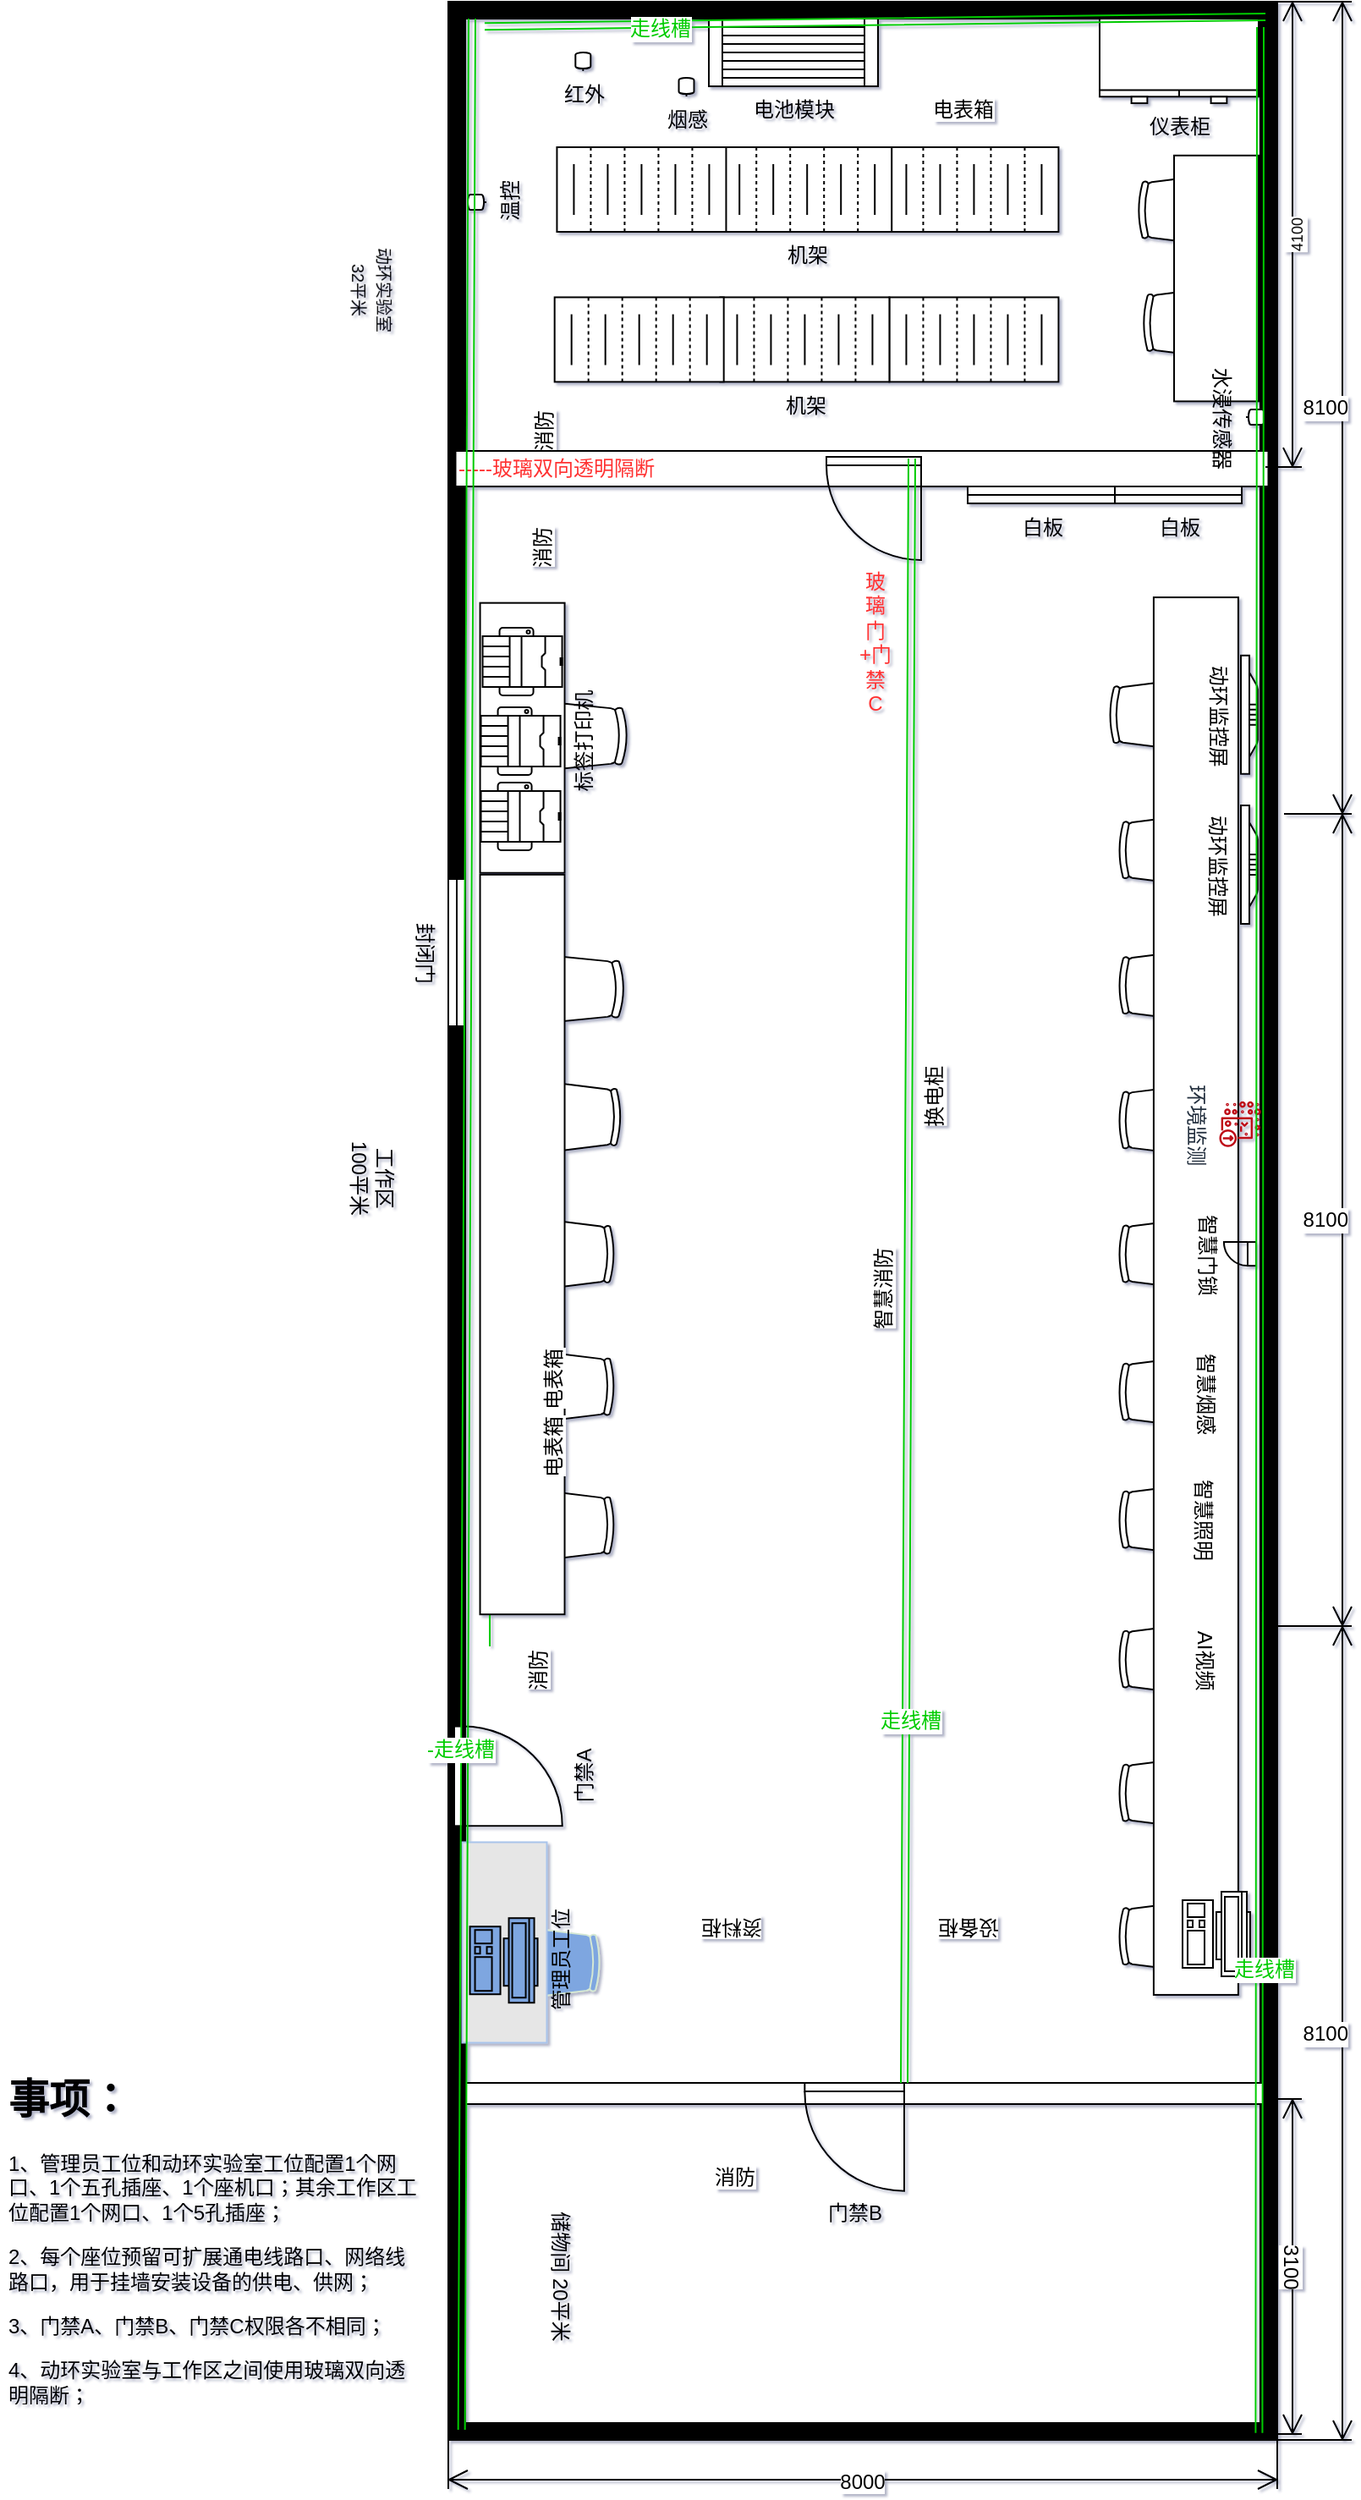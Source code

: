 <mxfile version="12.7.1" type="github">
  <diagram name="实验室配置规划 - 2" id="hIaG1d23uMoZKyvzl2Gw">
    <mxGraphModel dx="1662" dy="804" grid="1" gridSize="10" guides="1" tooltips="1" connect="1" arrows="1" fold="1" page="1" pageScale="1" pageWidth="827" pageHeight="1169" math="0" shadow="1">
      <root>
        <mxCell id="QP8rZjMDF7SxziBEXOg2-0" />
        <mxCell id="QP8rZjMDF7SxziBEXOg2-1" parent="QP8rZjMDF7SxziBEXOg2-0" />
        <mxCell id="9YrOTjthCxl5oQ5vqpAE-4" value="" style="verticalLabelPosition=bottom;html=1;verticalAlign=top;align=center;shape=mxgraph.floorplan.office_chair;shadow=0;rotation=90;" parent="QP8rZjMDF7SxziBEXOg2-1" vertex="1">
          <mxGeometry x="335.66" y="447.5" width="40" height="53" as="geometry" />
        </mxCell>
        <mxCell id="QP8rZjMDF7SxziBEXOg2-11" value="" style="verticalLabelPosition=bottom;html=1;verticalAlign=top;align=center;shape=mxgraph.floorplan.office_chair;shadow=0;rotation=-90;" parent="QP8rZjMDF7SxziBEXOg2-1" vertex="1">
          <mxGeometry x="668" y="440" width="40" height="42.78" as="geometry" />
        </mxCell>
        <mxCell id="QP8rZjMDF7SxziBEXOg2-16" value="" style="verticalLabelPosition=bottom;html=1;verticalAlign=top;align=center;shape=mxgraph.floorplan.office_chair;shadow=0;rotation=-90;" parent="QP8rZjMDF7SxziBEXOg2-1" vertex="1">
          <mxGeometry x="673.5" y="520" width="40" height="42.78" as="geometry" />
        </mxCell>
        <mxCell id="QP8rZjMDF7SxziBEXOg2-2" value="" style="verticalLabelPosition=bottom;html=1;verticalAlign=top;align=center;shape=mxgraph.floorplan.office_chair;shadow=0;rotation=-90;" parent="QP8rZjMDF7SxziBEXOg2-1" vertex="1">
          <mxGeometry x="673.5" y="600" width="40" height="42.78" as="geometry" />
        </mxCell>
        <mxCell id="QP8rZjMDF7SxziBEXOg2-3" value="" style="verticalLabelPosition=bottom;html=1;verticalAlign=top;align=center;shape=mxgraph.floorplan.office_chair;shadow=0;rotation=-90;" parent="QP8rZjMDF7SxziBEXOg2-1" vertex="1">
          <mxGeometry x="673.5" y="679.61" width="40" height="42.78" as="geometry" />
        </mxCell>
        <mxCell id="QP8rZjMDF7SxziBEXOg2-4" value="" style="verticalLabelPosition=bottom;html=1;verticalAlign=top;align=center;shape=mxgraph.floorplan.office_chair;shadow=0;rotation=-90;" parent="QP8rZjMDF7SxziBEXOg2-1" vertex="1">
          <mxGeometry x="673.5" y="758.66" width="40" height="42.78" as="geometry" />
        </mxCell>
        <mxCell id="QP8rZjMDF7SxziBEXOg2-5" value="" style="verticalLabelPosition=bottom;html=1;verticalAlign=top;align=center;shape=mxgraph.floorplan.office_chair;shadow=0;rotation=-90;" parent="QP8rZjMDF7SxziBEXOg2-1" vertex="1">
          <mxGeometry x="673.5" y="840.22" width="40" height="42.78" as="geometry" />
        </mxCell>
        <mxCell id="QP8rZjMDF7SxziBEXOg2-6" value="" style="verticalLabelPosition=bottom;html=1;verticalAlign=top;align=center;shape=mxgraph.floorplan.office_chair;shadow=0;rotation=-90;" parent="QP8rZjMDF7SxziBEXOg2-1" vertex="1">
          <mxGeometry x="673.5" y="915.72" width="40" height="42.78" as="geometry" />
        </mxCell>
        <mxCell id="QP8rZjMDF7SxziBEXOg2-7" value="" style="verticalLabelPosition=bottom;html=1;verticalAlign=top;align=center;shape=mxgraph.floorplan.office_chair;shadow=0;rotation=-90;" parent="QP8rZjMDF7SxziBEXOg2-1" vertex="1">
          <mxGeometry x="673.5" y="998.22" width="40" height="42.78" as="geometry" />
        </mxCell>
        <mxCell id="QP8rZjMDF7SxziBEXOg2-8" value="" style="verticalLabelPosition=bottom;html=1;verticalAlign=top;align=center;shape=mxgraph.floorplan.office_chair;shadow=0;rotation=-90;" parent="QP8rZjMDF7SxziBEXOg2-1" vertex="1">
          <mxGeometry x="673.5" y="1077.22" width="40" height="42.78" as="geometry" />
        </mxCell>
        <mxCell id="QP8rZjMDF7SxziBEXOg2-9" value="" style="verticalLabelPosition=bottom;html=1;verticalAlign=top;align=center;shape=mxgraph.floorplan.office_chair;shadow=0;rotation=-90;" parent="QP8rZjMDF7SxziBEXOg2-1" vertex="1">
          <mxGeometry x="673.5" y="1162" width="40" height="42.78" as="geometry" />
        </mxCell>
        <mxCell id="QP8rZjMDF7SxziBEXOg2-10" value="" style="shape=rect;shadow=0;rotation=-90;" parent="QP8rZjMDF7SxziBEXOg2-1" vertex="1">
          <mxGeometry x="305" y="780" width="825.92" height="50" as="geometry" />
        </mxCell>
        <mxCell id="QP8rZjMDF7SxziBEXOg2-12" value="" style="verticalLabelPosition=bottom;html=1;verticalAlign=top;align=center;shape=mxgraph.floorplan.office_chair;shadow=0;rotation=90;" parent="QP8rZjMDF7SxziBEXOg2-1" vertex="1">
          <mxGeometry x="336.75" y="677.66" width="40" height="43" as="geometry" />
        </mxCell>
        <mxCell id="QP8rZjMDF7SxziBEXOg2-13" value="" style="verticalLabelPosition=bottom;html=1;verticalAlign=top;align=center;shape=mxgraph.floorplan.office_chair;shadow=0;rotation=90;" parent="QP8rZjMDF7SxziBEXOg2-1" vertex="1">
          <mxGeometry x="333.78" y="597" width="40" height="53" as="geometry" />
        </mxCell>
        <mxCell id="QP8rZjMDF7SxziBEXOg2-14" value="" style="verticalLabelPosition=bottom;html=1;verticalAlign=top;align=center;shape=mxgraph.floorplan.office_chair;shadow=0;rotation=90;" parent="QP8rZjMDF7SxziBEXOg2-1" vertex="1">
          <mxGeometry x="332.84" y="837" width="40" height="43" as="geometry" />
        </mxCell>
        <mxCell id="QP8rZjMDF7SxziBEXOg2-15" value="" style="verticalLabelPosition=bottom;html=1;verticalAlign=top;align=center;shape=mxgraph.floorplan.office_chair;shadow=0;rotation=90;" parent="QP8rZjMDF7SxziBEXOg2-1" vertex="1">
          <mxGeometry x="332.84" y="758.66" width="40" height="43" as="geometry" />
        </mxCell>
        <mxCell id="QP8rZjMDF7SxziBEXOg2-17" value="" style="verticalLabelPosition=bottom;html=1;verticalAlign=top;align=center;shape=mxgraph.floorplan.wallCorner;fillColor=#000000;" parent="QP8rZjMDF7SxziBEXOg2-1" vertex="1">
          <mxGeometry x="276" y="40" width="490" height="450" as="geometry" />
        </mxCell>
        <mxCell id="QP8rZjMDF7SxziBEXOg2-18" value="" style="verticalLabelPosition=bottom;html=1;verticalAlign=top;align=center;shape=mxgraph.floorplan.wall;fillColor=#000000;direction=south;" parent="QP8rZjMDF7SxziBEXOg2-1" vertex="1">
          <mxGeometry x="276" y="452" width="10" height="438" as="geometry" />
        </mxCell>
        <mxCell id="QP8rZjMDF7SxziBEXOg2-19" value="" style="verticalLabelPosition=bottom;html=1;verticalAlign=top;align=center;shape=mxgraph.floorplan.wallU;fillColor=#000000;rotation=-180;" parent="QP8rZjMDF7SxziBEXOg2-1" vertex="1">
          <mxGeometry x="276" y="883" width="490" height="598" as="geometry" />
        </mxCell>
        <mxCell id="QP8rZjMDF7SxziBEXOg2-20" value="" style="verticalLabelPosition=bottom;html=1;verticalAlign=top;align=center;shape=mxgraph.floorplan.wall;fillColor=#000000;direction=south;" parent="QP8rZjMDF7SxziBEXOg2-1" vertex="1">
          <mxGeometry x="756" y="50" width="10" height="991" as="geometry" />
        </mxCell>
        <mxCell id="QP8rZjMDF7SxziBEXOg2-21" value="&lt;font style=&quot;font-size: 12px&quot;&gt;8000&lt;/font&gt;" style="shape=dimension;whiteSpace=wrap;html=1;align=center;points=[];verticalAlign=bottom;spacingBottom=-5;labelBackgroundColor=#ffffff" parent="QP8rZjMDF7SxziBEXOg2-1" vertex="1">
          <mxGeometry x="276" y="1470" width="490" height="40" as="geometry" />
        </mxCell>
        <mxCell id="QP8rZjMDF7SxziBEXOg2-22" value="&lt;font style=&quot;font-size: 12px&quot;&gt;8100&lt;/font&gt;" style="shape=dimension;direction=north;whiteSpace=wrap;html=1;align=right;points=[];verticalAlign=middle;labelBackgroundColor=#ffffff" parent="QP8rZjMDF7SxziBEXOg2-1" vertex="1">
          <mxGeometry x="770" y="40" width="40" height="480" as="geometry" />
        </mxCell>
        <mxCell id="QP8rZjMDF7SxziBEXOg2-23" value="&lt;font style=&quot;font-size: 12px&quot;&gt;8100&lt;/font&gt;" style="shape=dimension;direction=north;whiteSpace=wrap;html=1;align=right;points=[];verticalAlign=middle;labelBackgroundColor=#ffffff" parent="QP8rZjMDF7SxziBEXOg2-1" vertex="1">
          <mxGeometry x="764" y="1000" width="46" height="481" as="geometry" />
        </mxCell>
        <mxCell id="QP8rZjMDF7SxziBEXOg2-24" value="&lt;font style=&quot;font-size: 12px&quot;&gt;8100&lt;/font&gt;" style="shape=dimension;direction=north;whiteSpace=wrap;html=1;align=right;points=[];verticalAlign=middle;labelBackgroundColor=#ffffff" parent="QP8rZjMDF7SxziBEXOg2-1" vertex="1">
          <mxGeometry x="770" y="520" width="40" height="480" as="geometry" />
        </mxCell>
        <object label="&lt;span style=&quot;white-space: normal&quot;&gt;&lt;font color=&quot;#ff3333&quot;&gt;-----玻璃双向透明隔断&lt;/font&gt;&lt;/span&gt;" id="QP8rZjMDF7SxziBEXOg2-25">
          <mxCell style="shape=rect;dashed=0;shadow=0;html=1;whiteSpace=wrap;rotation=0;align=left;" parent="QP8rZjMDF7SxziBEXOg2-1" vertex="1">
            <mxGeometry x="280.25" y="305.5" width="480.5" height="21" as="geometry" />
          </mxCell>
        </object>
        <mxCell id="QP8rZjMDF7SxziBEXOg2-26" value="&lt;font style=&quot;font-size: 10px&quot;&gt;动环实验室&lt;br&gt;32平米&lt;/font&gt;" style="text;html=1;align=center;verticalAlign=middle;resizable=0;points=[];autosize=1;rotation=90;" parent="QP8rZjMDF7SxziBEXOg2-1" vertex="1">
          <mxGeometry x="191.06" y="195" width="80" height="30" as="geometry" />
        </mxCell>
        <mxCell id="QP8rZjMDF7SxziBEXOg2-28" value="&lt;font style=&quot;font-size: 12px&quot;&gt;3100&lt;/font&gt;" style="shape=dimension;direction=west;whiteSpace=wrap;html=1;align=center;points=[];verticalAlign=top;spacingTop=-8;labelBackgroundColor=#ffffff;rotation=90;" parent="QP8rZjMDF7SxziBEXOg2-1" vertex="1">
          <mxGeometry x="666.5" y="1363.5" width="198" height="30" as="geometry" />
        </mxCell>
        <mxCell id="QP8rZjMDF7SxziBEXOg2-29" value="&lt;font style=&quot;font-size: 12px&quot;&gt;储物间 20平米&lt;/font&gt;" style="text;html=1;align=center;verticalAlign=middle;resizable=0;points=[];autosize=1;rotation=90;" parent="QP8rZjMDF7SxziBEXOg2-1" vertex="1">
          <mxGeometry x="297.5" y="1373.5" width="90" height="20" as="geometry" />
        </mxCell>
        <mxCell id="QP8rZjMDF7SxziBEXOg2-30" value="&lt;font style=&quot;font-size: 9px&quot;&gt;4100&lt;/font&gt;" style="shape=dimension;whiteSpace=wrap;html=1;align=center;points=[];verticalAlign=bottom;spacingBottom=-5;labelBackgroundColor=#ffffff;rotation=-90;" parent="QP8rZjMDF7SxziBEXOg2-1" vertex="1">
          <mxGeometry x="632.22" y="166.78" width="275.06" height="21.5" as="geometry" />
        </mxCell>
        <mxCell id="QP8rZjMDF7SxziBEXOg2-31" value="" style="shape=rect;dashed=0;shadow=0;html=1;whiteSpace=wrap;rotation=-180;" parent="QP8rZjMDF7SxziBEXOg2-1" vertex="1">
          <mxGeometry x="286" y="1270" width="472" height="12.5" as="geometry" />
        </mxCell>
        <mxCell id="QP8rZjMDF7SxziBEXOg2-32" value="&lt;span style=&quot;text-align: left ; white-space: normal&quot;&gt;&lt;font color=&quot;#ff3333&quot;&gt;玻璃门+门禁C&lt;/font&gt;&lt;/span&gt;" style="verticalLabelPosition=bottom;html=1;verticalAlign=top;align=center;shape=mxgraph.floorplan.doorRight;aspect=fixed;rotation=0;" parent="QP8rZjMDF7SxziBEXOg2-1" vertex="1">
          <mxGeometry x="499.5" y="309" width="56" height="59.5" as="geometry" />
        </mxCell>
        <mxCell id="QP8rZjMDF7SxziBEXOg2-33" value="&lt;font style=&quot;font-size: 12px&quot;&gt;工作区&lt;br&gt;100平米&lt;/font&gt;" style="text;html=1;align=center;verticalAlign=middle;resizable=0;points=[];autosize=1;rotation=90;" parent="QP8rZjMDF7SxziBEXOg2-1" vertex="1">
          <mxGeometry x="201.06" y="720" width="60" height="30" as="geometry" />
        </mxCell>
        <mxCell id="QP8rZjMDF7SxziBEXOg2-34" value="门禁A" style="verticalLabelPosition=bottom;html=1;verticalAlign=top;align=center;shape=mxgraph.floorplan.doorLeft;aspect=fixed;rotation=-90;" parent="QP8rZjMDF7SxziBEXOg2-1" vertex="1">
          <mxGeometry x="281.34" y="1057.44" width="58.88" height="62.56" as="geometry" />
        </mxCell>
        <mxCell id="QP8rZjMDF7SxziBEXOg2-35" value="" style="verticalLabelPosition=bottom;align=center;dashed=0;html=1;verticalAlign=top;shape=mxgraph.pid.filters.press_filter;" parent="QP8rZjMDF7SxziBEXOg2-1" vertex="1">
          <mxGeometry x="536.72" y="126" width="100" height="50" as="geometry" />
        </mxCell>
        <mxCell id="QP8rZjMDF7SxziBEXOg2-36" value="机架" style="verticalLabelPosition=bottom;align=center;dashed=0;html=1;verticalAlign=top;shape=mxgraph.pid.filters.press_filter;" parent="QP8rZjMDF7SxziBEXOg2-1" vertex="1">
          <mxGeometry x="438.1" y="126" width="100" height="50" as="geometry" />
        </mxCell>
        <mxCell id="QP8rZjMDF7SxziBEXOg2-37" value="" style="verticalLabelPosition=bottom;align=center;dashed=0;html=1;verticalAlign=top;shape=mxgraph.pid.filters.press_filter;" parent="QP8rZjMDF7SxziBEXOg2-1" vertex="1">
          <mxGeometry x="340.22" y="126" width="100" height="50" as="geometry" />
        </mxCell>
        <mxCell id="QP8rZjMDF7SxziBEXOg2-38" value="" style="verticalLabelPosition=bottom;align=center;dashed=0;html=1;verticalAlign=top;shape=mxgraph.pid.filters.press_filter;" parent="QP8rZjMDF7SxziBEXOg2-1" vertex="1">
          <mxGeometry x="536.72" y="214.7" width="100" height="50" as="geometry" />
        </mxCell>
        <mxCell id="QP8rZjMDF7SxziBEXOg2-39" value="机架" style="verticalLabelPosition=bottom;align=center;dashed=0;html=1;verticalAlign=top;shape=mxgraph.pid.filters.press_filter;" parent="QP8rZjMDF7SxziBEXOg2-1" vertex="1">
          <mxGeometry x="436.72" y="214.7" width="100" height="50" as="geometry" />
        </mxCell>
        <mxCell id="QP8rZjMDF7SxziBEXOg2-40" value="" style="verticalLabelPosition=bottom;align=center;dashed=0;html=1;verticalAlign=top;shape=mxgraph.pid.filters.press_filter;" parent="QP8rZjMDF7SxziBEXOg2-1" vertex="1">
          <mxGeometry x="338.84" y="214.7" width="100" height="50" as="geometry" />
        </mxCell>
        <mxCell id="QP8rZjMDF7SxziBEXOg2-41" value="" style="verticalLabelPosition=bottom;html=1;verticalAlign=top;align=center;shape=mxgraph.floorplan.office_chair;shadow=0;rotation=90;" parent="QP8rZjMDF7SxziBEXOg2-1" vertex="1">
          <mxGeometry x="332.84" y="919" width="40" height="43" as="geometry" />
        </mxCell>
        <mxCell id="QP8rZjMDF7SxziBEXOg2-42" value="" style="shape=rect;shadow=0;rotation=90;" parent="QP8rZjMDF7SxziBEXOg2-1" vertex="1">
          <mxGeometry x="240.01" y="450.1" width="159.55" height="50" as="geometry" />
        </mxCell>
        <mxCell id="QP8rZjMDF7SxziBEXOg2-43" value="" style="verticalLabelPosition=bottom;html=1;verticalAlign=top;align=center;shape=mxgraph.floorplan.workstation;shadow=0;flipV=1;rotation=-90;" parent="QP8rZjMDF7SxziBEXOg2-1" vertex="1">
          <mxGeometry x="705.01" y="1162" width="50" height="40" as="geometry" />
        </mxCell>
        <mxCell id="QP8rZjMDF7SxziBEXOg2-44" value="仪表柜" style="verticalLabelPosition=bottom;html=1;verticalAlign=top;align=center;shape=mxgraph.floorplan.dresser;rotation=0;" parent="QP8rZjMDF7SxziBEXOg2-1" vertex="1">
          <mxGeometry x="661" y="50" width="94" height="50" as="geometry" />
        </mxCell>
        <mxCell id="QP8rZjMDF7SxziBEXOg2-45" value="动环监控屏" style="verticalLabelPosition=bottom;html=1;verticalAlign=top;align=center;shape=mxgraph.floorplan.flat_tv;rotation=90;" parent="QP8rZjMDF7SxziBEXOg2-1" vertex="1">
          <mxGeometry x="714.5" y="545" width="70" height="10" as="geometry" />
        </mxCell>
        <mxCell id="QP8rZjMDF7SxziBEXOg2-47" value="白板" style="verticalLabelPosition=bottom;html=1;verticalAlign=top;align=center;shape=mxgraph.floorplan.window;" parent="QP8rZjMDF7SxziBEXOg2-1" vertex="1">
          <mxGeometry x="670" y="326.5" width="75" height="10" as="geometry" />
        </mxCell>
        <mxCell id="QP8rZjMDF7SxziBEXOg2-48" value="白板" style="verticalLabelPosition=bottom;html=1;verticalAlign=top;align=center;shape=mxgraph.floorplan.window;" parent="QP8rZjMDF7SxziBEXOg2-1" vertex="1">
          <mxGeometry x="583" y="326.5" width="87" height="10" as="geometry" />
        </mxCell>
        <mxCell id="QP8rZjMDF7SxziBEXOg2-50" value="电池模块" style="shape=mxgraph.pid.heat_exchangers.fixed_straight_tubes_heat_exchanger;html=1;pointerEvents=1;align=center;verticalLabelPosition=bottom;verticalAlign=top;dashed=0;" parent="QP8rZjMDF7SxziBEXOg2-1" vertex="1">
          <mxGeometry x="430" y="50" width="100" height="40" as="geometry" />
        </mxCell>
        <mxCell id="QP8rZjMDF7SxziBEXOg2-51" value="" style="shape=image;html=1;verticalAlign=top;verticalLabelPosition=bottom;labelBackgroundColor=#ffffff;imageAspect=0;aspect=fixed;image=https://cdn0.iconfinder.com/data/icons/30-hardware-line-icons/64/Web-cam-128.png" parent="QP8rZjMDF7SxziBEXOg2-1" vertex="1">
          <mxGeometry x="736" y="50" width="20" height="20" as="geometry" />
        </mxCell>
        <mxCell id="QP8rZjMDF7SxziBEXOg2-52" value="" style="shape=image;html=1;verticalAlign=top;verticalLabelPosition=bottom;labelBackgroundColor=#ffffff;imageAspect=0;aspect=fixed;image=https://cdn0.iconfinder.com/data/icons/30-hardware-line-icons/64/Web-cam-128.png" parent="QP8rZjMDF7SxziBEXOg2-1" vertex="1">
          <mxGeometry x="286" y="321.5" width="20" height="20" as="geometry" />
        </mxCell>
        <mxCell id="QP8rZjMDF7SxziBEXOg2-53" value="" style="shape=image;html=1;verticalAlign=top;verticalLabelPosition=bottom;labelBackgroundColor=#ffffff;imageAspect=0;aspect=fixed;image=https://cdn0.iconfinder.com/data/icons/30-hardware-line-icons/64/Web-cam-128.png" parent="QP8rZjMDF7SxziBEXOg2-1" vertex="1">
          <mxGeometry x="738.5" y="1450" width="20" height="20" as="geometry" />
        </mxCell>
        <mxCell id="QP8rZjMDF7SxziBEXOg2-54" value="" style="shape=image;html=1;verticalAlign=top;verticalLabelPosition=bottom;labelBackgroundColor=#ffffff;imageAspect=0;aspect=fixed;image=https://cdn0.iconfinder.com/data/icons/30-hardware-line-icons/64/Web-cam-128.png" parent="QP8rZjMDF7SxziBEXOg2-1" vertex="1">
          <mxGeometry x="283" y="1451" width="20" height="20" as="geometry" />
        </mxCell>
        <mxCell id="QP8rZjMDF7SxziBEXOg2-55" value="" style="shape=image;html=1;verticalAlign=top;verticalLabelPosition=bottom;labelBackgroundColor=#ffffff;imageAspect=0;aspect=fixed;image=https://cdn0.iconfinder.com/data/icons/30-hardware-line-icons/64/Web-cam-128.png;direction=south;" parent="QP8rZjMDF7SxziBEXOg2-1" vertex="1">
          <mxGeometry x="283" y="1250" width="20" height="20" as="geometry" />
        </mxCell>
        <mxCell id="QP8rZjMDF7SxziBEXOg2-56" value="" style="shape=image;html=1;verticalAlign=top;verticalLabelPosition=bottom;labelBackgroundColor=#ffffff;imageAspect=0;aspect=fixed;image=https://cdn0.iconfinder.com/data/icons/30-hardware-line-icons/64/Web-cam-128.png" parent="QP8rZjMDF7SxziBEXOg2-1" vertex="1">
          <mxGeometry x="285" y="50" width="20" height="20" as="geometry" />
        </mxCell>
        <mxCell id="QP8rZjMDF7SxziBEXOg2-57" value="" style="shape=image;html=1;verticalAlign=top;verticalLabelPosition=bottom;labelBackgroundColor=#ffffff;imageAspect=0;aspect=fixed;image=https://cdn0.iconfinder.com/data/icons/30-hardware-line-icons/64/Web-cam-128.png" parent="QP8rZjMDF7SxziBEXOg2-1" vertex="1">
          <mxGeometry x="405.5" y="184.56" width="20" height="20" as="geometry" />
        </mxCell>
        <mxCell id="QP8rZjMDF7SxziBEXOg2-58" value="电表箱" style="shape=image;html=1;verticalAlign=top;verticalLabelPosition=bottom;labelBackgroundColor=#ffffff;imageAspect=0;aspect=fixed;image=https://cdn0.iconfinder.com/data/icons/30-hardware-line-icons/64/Cabinet-128.png" parent="QP8rZjMDF7SxziBEXOg2-1" vertex="1">
          <mxGeometry x="560" y="50" width="40" height="40" as="geometry" />
        </mxCell>
        <mxCell id="QP8rZjMDF7SxziBEXOg2-60" value="" style="shape=image;html=1;verticalAlign=top;verticalLabelPosition=bottom;labelBackgroundColor=#ffffff;imageAspect=0;aspect=fixed;image=https://cdn4.iconfinder.com/data/icons/office-time/512/4-128.png;rotation=-90;" parent="QP8rZjMDF7SxziBEXOg2-1" vertex="1">
          <mxGeometry x="488" y="616.66" width="62" height="62" as="geometry" />
        </mxCell>
        <mxCell id="QP8rZjMDF7SxziBEXOg2-61" value="温控" style="verticalLabelPosition=bottom;align=center;dashed=0;html=1;verticalAlign=top;shape=mxgraph.pid.piping.pulsation_dampener;rotation=-90;" parent="QP8rZjMDF7SxziBEXOg2-1" vertex="1">
          <mxGeometry x="288.5" y="153" width="9" height="11" as="geometry" />
        </mxCell>
        <mxCell id="QP8rZjMDF7SxziBEXOg2-62" value="红外" style="verticalLabelPosition=bottom;align=center;dashed=0;html=1;verticalAlign=top;shape=mxgraph.pid.piping.pulsation_dampener;rotation=0;" parent="QP8rZjMDF7SxziBEXOg2-1" vertex="1">
          <mxGeometry x="351.16" y="70" width="9" height="11" as="geometry" />
        </mxCell>
        <mxCell id="QP8rZjMDF7SxziBEXOg2-63" value="烟感" style="verticalLabelPosition=bottom;align=center;dashed=0;html=1;verticalAlign=top;shape=mxgraph.pid.piping.pulsation_dampener;rotation=0;" parent="QP8rZjMDF7SxziBEXOg2-1" vertex="1">
          <mxGeometry x="412.26" y="85" width="9" height="11" as="geometry" />
        </mxCell>
        <mxCell id="QP8rZjMDF7SxziBEXOg2-64" value="换电柜" style="shape=image;html=1;verticalAlign=top;verticalLabelPosition=bottom;labelBackgroundColor=#ffffff;imageAspect=0;aspect=fixed;image=https://cdn4.iconfinder.com/data/icons/office-time/512/4-128.png;rotation=-90;" parent="QP8rZjMDF7SxziBEXOg2-1" vertex="1">
          <mxGeometry x="488" y="656.32" width="62" height="62" as="geometry" />
        </mxCell>
        <mxCell id="QP8rZjMDF7SxziBEXOg2-65" value="" style="shape=image;html=1;verticalAlign=top;verticalLabelPosition=bottom;labelBackgroundColor=#ffffff;imageAspect=0;aspect=fixed;image=https://cdn4.iconfinder.com/data/icons/office-time/512/4-128.png;rotation=-90;" parent="QP8rZjMDF7SxziBEXOg2-1" vertex="1">
          <mxGeometry x="488" y="696.66" width="62" height="62" as="geometry" />
        </mxCell>
        <mxCell id="QP8rZjMDF7SxziBEXOg2-66" value="" style="shape=image;html=1;verticalAlign=top;verticalLabelPosition=bottom;labelBackgroundColor=#ffffff;imageAspect=0;aspect=fixed;image=https://cdn0.iconfinder.com/data/icons/30-hardware-line-icons/64/Web-cam-128.png" parent="QP8rZjMDF7SxziBEXOg2-1" vertex="1">
          <mxGeometry x="735" y="1250" width="20" height="20" as="geometry" />
        </mxCell>
        <mxCell id="QP8rZjMDF7SxziBEXOg2-67" value="标签打印机" style="verticalLabelPosition=bottom;html=1;verticalAlign=top;align=center;shape=mxgraph.floorplan.printer;rotation=-90;" parent="QP8rZjMDF7SxziBEXOg2-1" vertex="1">
          <mxGeometry x="298.78" y="453.5" width="40" height="47" as="geometry" />
        </mxCell>
        <mxCell id="QP8rZjMDF7SxziBEXOg2-68" value="" style="verticalLabelPosition=bottom;html=1;verticalAlign=top;align=center;shape=mxgraph.floorplan.printer;rotation=-90;" parent="QP8rZjMDF7SxziBEXOg2-1" vertex="1">
          <mxGeometry x="299.78" y="406.5" width="40" height="47" as="geometry" />
        </mxCell>
        <mxCell id="QP8rZjMDF7SxziBEXOg2-69" value="" style="verticalLabelPosition=bottom;html=1;verticalAlign=top;align=center;shape=mxgraph.floorplan.printer;rotation=-90;" parent="QP8rZjMDF7SxziBEXOg2-1" vertex="1">
          <mxGeometry x="298.78" y="498" width="40" height="47" as="geometry" />
        </mxCell>
        <mxCell id="QP8rZjMDF7SxziBEXOg2-72" value="设备柜" style="shape=image;html=1;verticalAlign=top;verticalLabelPosition=bottom;labelBackgroundColor=#ffffff;imageAspect=0;aspect=fixed;image=https://cdn3.iconfinder.com/data/icons/lined-office-1/64/Artboard_11-128.png;rotation=-180;" parent="QP8rZjMDF7SxziBEXOg2-1" vertex="1">
          <mxGeometry x="545.5" y="1192" width="78" height="78" as="geometry" />
        </mxCell>
        <mxCell id="QP8rZjMDF7SxziBEXOg2-73" value="资料柜" style="shape=image;html=1;verticalAlign=top;verticalLabelPosition=bottom;labelBackgroundColor=#ffffff;imageAspect=0;aspect=fixed;image=https://cdn3.iconfinder.com/data/icons/lined-office-1/64/Artboard_11-128.png;rotation=-180;" parent="QP8rZjMDF7SxziBEXOg2-1" vertex="1">
          <mxGeometry x="405.5" y="1192" width="78" height="78" as="geometry" />
        </mxCell>
        <mxCell id="QP8rZjMDF7SxziBEXOg2-74" value="智慧照明" style="shape=image;html=1;verticalAlign=top;verticalLabelPosition=bottom;labelBackgroundColor=#ffffff;imageAspect=0;aspect=fixed;image=https://cdn3.iconfinder.com/data/icons/android-ui-5/10/16-128.png;rotation=90;" parent="QP8rZjMDF7SxziBEXOg2-1" vertex="1">
          <mxGeometry x="736.05" y="919.61" width="35" height="35" as="geometry" />
        </mxCell>
        <mxCell id="QP8rZjMDF7SxziBEXOg2-75" value="智慧消防" style="shape=image;html=1;verticalAlign=top;verticalLabelPosition=bottom;labelBackgroundColor=#ffffff;imageAspect=0;aspect=fixed;image=https://cdn2.iconfinder.com/data/icons/font-awesome/1792/fire-extinguisher-128.png;rotation=-90;fillColor=#CC0000;strokeColor=#CC0000;shadow=0;" parent="QP8rZjMDF7SxziBEXOg2-1" vertex="1">
          <mxGeometry x="492.26" y="787.5" width="27.53" height="27.53" as="geometry" />
        </mxCell>
        <mxCell id="QP8rZjMDF7SxziBEXOg2-76" value="消防" style="shape=image;html=1;verticalAlign=top;verticalLabelPosition=bottom;labelBackgroundColor=#ffffff;imageAspect=0;aspect=fixed;image=https://cdn2.iconfinder.com/data/icons/font-awesome/1792/fire-extinguisher-128.png;rotation=-90;" parent="QP8rZjMDF7SxziBEXOg2-1" vertex="1">
          <mxGeometry x="288.5" y="349" width="29" height="29" as="geometry" />
        </mxCell>
        <mxCell id="QP8rZjMDF7SxziBEXOg2-77" value="智慧烟感" style="shape=image;html=1;verticalAlign=top;verticalLabelPosition=bottom;labelBackgroundColor=#ffffff;imageAspect=0;aspect=fixed;image=https://cdn4.iconfinder.com/data/icons/winter-1-2/512/Winter-36-128.png;rotation=90;" parent="QP8rZjMDF7SxziBEXOg2-1" vertex="1">
          <mxGeometry x="737.53" y="848" width="28" height="28" as="geometry" />
        </mxCell>
        <mxCell id="QP8rZjMDF7SxziBEXOg2-78" value="环境监测" style="outlineConnect=0;fontColor=#232F3E;gradientColor=none;fillColor=#BE0917;strokeColor=none;dashed=0;verticalLabelPosition=bottom;verticalAlign=top;align=center;html=1;fontSize=12;fontStyle=0;aspect=fixed;pointerEvents=1;shape=mxgraph.aws4.development_environment;rotation=90;" parent="QP8rZjMDF7SxziBEXOg2-1" vertex="1">
          <mxGeometry x="730.52" y="691.07" width="27.01" height="24.59" as="geometry" />
        </mxCell>
        <mxCell id="QP8rZjMDF7SxziBEXOg2-79" value="智慧门锁" style="verticalLabelPosition=bottom;html=1;verticalAlign=top;align=center;shape=mxgraph.floorplan.doorLeft;aspect=fixed;rotation=90;" parent="QP8rZjMDF7SxziBEXOg2-1" vertex="1">
          <mxGeometry x="739.04" y="772.6" width="14.02" height="14.9" as="geometry" />
        </mxCell>
        <mxCell id="QP8rZjMDF7SxziBEXOg2-80" value="" style="verticalLabelPosition=bottom;html=1;verticalAlign=top;align=center;shape=mxgraph.floorplan.office_chair;shadow=0;rotation=-90;" parent="QP8rZjMDF7SxziBEXOg2-1" vertex="1">
          <mxGeometry x="685.03" y="141.56" width="40" height="43" as="geometry" />
        </mxCell>
        <mxCell id="QP8rZjMDF7SxziBEXOg2-81" value="" style="verticalLabelPosition=bottom;html=1;verticalAlign=top;align=center;shape=mxgraph.floorplan.office_chair;shadow=0;rotation=-90;" parent="QP8rZjMDF7SxziBEXOg2-1" vertex="1">
          <mxGeometry x="688" y="208.2" width="40" height="43" as="geometry" />
        </mxCell>
        <mxCell id="QP8rZjMDF7SxziBEXOg2-82" value="" style="shape=rect;shadow=0;rotation=-90;" parent="QP8rZjMDF7SxziBEXOg2-1" vertex="1">
          <mxGeometry x="657.36" y="178.55" width="145.31" height="50" as="geometry" />
        </mxCell>
        <mxCell id="QP8rZjMDF7SxziBEXOg2-83" value="&lt;blockquote style=&quot;margin: 0 0 0 40px ; border: none ; padding: 0px&quot;&gt;&lt;br&gt;&lt;/blockquote&gt;" style="verticalLabelPosition=bottom;html=1;verticalAlign=top;align=center;shape=mxgraph.floorplan.office_chair;shadow=0;rotation=90;strokeColor=#D5E8D4;fillColor=#7EA6E0;" parent="QP8rZjMDF7SxziBEXOg2-1" vertex="1">
          <mxGeometry x="324.5" y="1177.61" width="40" height="42.78" as="geometry" />
        </mxCell>
        <mxCell id="QP8rZjMDF7SxziBEXOg2-84" value="" style="shape=rect;shadow=0;rotation=90;strokeColor=#A9C4EB;fillColor=#E6E6E6;" parent="QP8rZjMDF7SxziBEXOg2-1" vertex="1">
          <mxGeometry x="250" y="1162" width="118.5" height="50" as="geometry" />
        </mxCell>
        <mxCell id="QP8rZjMDF7SxziBEXOg2-85" value="管理员工位" style="verticalLabelPosition=bottom;html=1;verticalAlign=top;align=center;shape=mxgraph.floorplan.workstation;shadow=0;flipV=1;rotation=-90;fillColor=#7EA6E0;" parent="QP8rZjMDF7SxziBEXOg2-1" vertex="1">
          <mxGeometry x="283.78" y="1177.61" width="50" height="40" as="geometry" />
        </mxCell>
        <mxCell id="QP8rZjMDF7SxziBEXOg2-86" value="AI视频" style="shape=image;html=1;verticalAlign=top;verticalLabelPosition=bottom;labelBackgroundColor=#ffffff;imageAspect=0;aspect=fixed;image=https://cdn0.iconfinder.com/data/icons/30-hardware-line-icons/64/Web-cam-128.png;rotation=90;direction=south;" parent="QP8rZjMDF7SxziBEXOg2-1" vertex="1">
          <mxGeometry x="737.53" y="1009.61" width="20" height="20" as="geometry" />
        </mxCell>
        <mxCell id="QP8rZjMDF7SxziBEXOg2-87" value="门禁B" style="verticalLabelPosition=bottom;html=1;verticalAlign=top;align=center;shape=mxgraph.floorplan.doorRight;aspect=fixed;rotation=0;" parent="QP8rZjMDF7SxziBEXOg2-1" vertex="1">
          <mxGeometry x="486.67" y="1270" width="58.83" height="62.5" as="geometry" />
        </mxCell>
        <mxCell id="Wc7Hmv9MGM2-WGiG5JiD-24" value="" style="edgeStyle=orthogonalEdgeStyle;rounded=0;orthogonalLoop=1;jettySize=auto;html=1;strokeColor=#00CC00;fillColor=#00CC00;" edge="1" parent="QP8rZjMDF7SxziBEXOg2-1" source="QP8rZjMDF7SxziBEXOg2-88">
          <mxGeometry relative="1" as="geometry">
            <mxPoint x="299.5" y="962" as="targetPoint" />
          </mxGeometry>
        </mxCell>
        <mxCell id="QP8rZjMDF7SxziBEXOg2-88" value="消防" style="shape=image;html=1;verticalAlign=top;verticalLabelPosition=bottom;labelBackgroundColor=#ffffff;imageAspect=0;aspect=fixed;image=https://cdn2.iconfinder.com/data/icons/font-awesome/1792/fire-extinguisher-128.png;rotation=-90;" parent="QP8rZjMDF7SxziBEXOg2-1" vertex="1">
          <mxGeometry x="286" y="1012" width="29" height="29" as="geometry" />
        </mxCell>
        <mxCell id="QP8rZjMDF7SxziBEXOg2-89" value="消防" style="shape=image;html=1;verticalAlign=top;verticalLabelPosition=bottom;labelBackgroundColor=#ffffff;imageAspect=0;aspect=fixed;image=https://cdn2.iconfinder.com/data/icons/font-awesome/1792/fire-extinguisher-128.png;rotation=-90;" parent="QP8rZjMDF7SxziBEXOg2-1" vertex="1">
          <mxGeometry x="289.5" y="280" width="29" height="29" as="geometry" />
        </mxCell>
        <mxCell id="QP8rZjMDF7SxziBEXOg2-90" value="消防" style="shape=image;html=1;verticalAlign=top;verticalLabelPosition=bottom;labelBackgroundColor=#ffffff;imageAspect=0;aspect=fixed;image=https://cdn2.iconfinder.com/data/icons/font-awesome/1792/fire-extinguisher-128.png;rotation=0;" parent="QP8rZjMDF7SxziBEXOg2-1" vertex="1">
          <mxGeometry x="430" y="1282.5" width="29" height="29" as="geometry" />
        </mxCell>
        <mxCell id="QP8rZjMDF7SxziBEXOg2-91" value="" style="shape=image;html=1;verticalAlign=top;verticalLabelPosition=bottom;labelBackgroundColor=#ffffff;imageAspect=0;aspect=fixed;image=https://cdn0.iconfinder.com/data/icons/30-hardware-line-icons/64/Web-cam-128.png;rotation=90;" parent="QP8rZjMDF7SxziBEXOg2-1" vertex="1">
          <mxGeometry x="739.04" y="1029.61" width="20" height="20" as="geometry" />
        </mxCell>
        <mxCell id="QP8rZjMDF7SxziBEXOg2-92" value="" style="shape=image;html=1;verticalAlign=top;verticalLabelPosition=bottom;labelBackgroundColor=#ffffff;imageAspect=0;aspect=fixed;image=https://cdn0.iconfinder.com/data/icons/30-hardware-line-icons/64/Web-cam-128.png;rotation=90;" parent="QP8rZjMDF7SxziBEXOg2-1" vertex="1">
          <mxGeometry x="736.05" y="989.61" width="20" height="20" as="geometry" />
        </mxCell>
        <mxCell id="9YrOTjthCxl5oQ5vqpAE-0" value="" style="shape=link;html=1;exitX=1;exitY=0;exitDx=0;exitDy=0;fillColor=#00CC00;strokeColor=#00CC00;" parent="QP8rZjMDF7SxziBEXOg2-1" source="QP8rZjMDF7SxziBEXOg2-72" edge="1">
          <mxGeometry width="50" height="50" relative="1" as="geometry">
            <mxPoint x="545.5" y="949" as="sourcePoint" />
            <mxPoint x="550" y="310" as="targetPoint" />
          </mxGeometry>
        </mxCell>
        <mxCell id="9YrOTjthCxl5oQ5vqpAE-1" value="&lt;font color=&quot;#00cc00&quot;&gt;走线槽&lt;/font&gt;" style="text;html=1;align=center;verticalAlign=middle;resizable=0;points=[];labelBackgroundColor=#ffffff;" parent="9YrOTjthCxl5oQ5vqpAE-0" vertex="1" connectable="0">
          <mxGeometry x="-0.554" y="-2" relative="1" as="geometry">
            <mxPoint as="offset" />
          </mxGeometry>
        </mxCell>
        <mxCell id="9YrOTjthCxl5oQ5vqpAE-2" value="封闭门" style="verticalLabelPosition=bottom;html=1;verticalAlign=top;align=center;shape=mxgraph.floorplan.window;rotation=90;" parent="QP8rZjMDF7SxziBEXOg2-1" vertex="1">
          <mxGeometry x="237.5" y="597" width="87" height="10" as="geometry" />
        </mxCell>
        <mxCell id="9YrOTjthCxl5oQ5vqpAE-3" value="" style="shape=rect;shadow=0;rotation=90;" parent="QP8rZjMDF7SxziBEXOg2-1" vertex="1">
          <mxGeometry x="101.18" y="749.51" width="437.19" height="50" as="geometry" />
        </mxCell>
        <mxCell id="QP8rZjMDF7SxziBEXOg2-59" value="电表箱" style="shape=image;html=1;verticalAlign=top;verticalLabelPosition=bottom;labelBackgroundColor=#ffffff;imageAspect=0;aspect=fixed;image=https://cdn0.iconfinder.com/data/icons/30-hardware-line-icons/64/Cabinet-128.png;rotation=-90;" parent="QP8rZjMDF7SxziBEXOg2-1" vertex="1">
          <mxGeometry x="274.5" y="830" width="50" height="50" as="geometry" />
        </mxCell>
        <mxCell id="QP8rZjMDF7SxziBEXOg2-70" value="电表箱" style="shape=image;html=1;verticalAlign=top;verticalLabelPosition=bottom;labelBackgroundColor=#ffffff;imageAspect=0;aspect=fixed;image=https://cdn0.iconfinder.com/data/icons/30-hardware-line-icons/64/Cabinet-128.png;rotation=-90;" parent="QP8rZjMDF7SxziBEXOg2-1" vertex="1">
          <mxGeometry x="274.5" y="870" width="50" height="50" as="geometry" />
        </mxCell>
        <mxCell id="9YrOTjthCxl5oQ5vqpAE-7" value="动环监控屏" style="verticalLabelPosition=bottom;html=1;verticalAlign=top;align=center;shape=mxgraph.floorplan.flat_tv;rotation=90;" parent="QP8rZjMDF7SxziBEXOg2-1" vertex="1">
          <mxGeometry x="714.5" y="456.39" width="70" height="10" as="geometry" />
        </mxCell>
        <mxCell id="QP8rZjMDF7SxziBEXOg2-49" value="水浸传感器" style="verticalLabelPosition=bottom;align=center;dashed=0;html=1;verticalAlign=top;shape=mxgraph.pid.piping.pulsation_dampener;rotation=90;" parent="QP8rZjMDF7SxziBEXOg2-1" vertex="1">
          <mxGeometry x="748.53" y="280" width="9" height="11" as="geometry" />
        </mxCell>
        <mxCell id="Wc7Hmv9MGM2-WGiG5JiD-7" value="" style="shape=link;html=1;entryX=0.005;entryY=1;entryDx=0;entryDy=0;entryPerimeter=0;fillColor=#00CC00;strokeColor=#00CC00;exitX=0.022;exitY=0.007;exitDx=0;exitDy=0;exitPerimeter=0;" edge="1" parent="QP8rZjMDF7SxziBEXOg2-1" source="QP8rZjMDF7SxziBEXOg2-19" target="QP8rZjMDF7SxziBEXOg2-20">
          <mxGeometry width="50" height="50" relative="1" as="geometry">
            <mxPoint x="752" y="1260" as="sourcePoint" />
            <mxPoint x="752.012" y="321.272" as="targetPoint" />
          </mxGeometry>
        </mxCell>
        <mxCell id="Wc7Hmv9MGM2-WGiG5JiD-8" value="&lt;font color=&quot;#00cc00&quot;&gt;走线槽&lt;/font&gt;" style="text;html=1;align=center;verticalAlign=middle;resizable=0;points=[];labelBackgroundColor=#ffffff;" vertex="1" connectable="0" parent="Wc7Hmv9MGM2-WGiG5JiD-7">
          <mxGeometry x="-0.554" y="-2" relative="1" as="geometry">
            <mxPoint x="0.21" y="42.73" as="offset" />
          </mxGeometry>
        </mxCell>
        <mxCell id="Wc7Hmv9MGM2-WGiG5JiD-9" value="" style="shape=link;html=1;entryX=0.25;entryY=0;entryDx=0;entryDy=0;strokeColor=#00CC00;fillColor=#00CC00;exitX=0.984;exitY=0.01;exitDx=0;exitDy=0;exitPerimeter=0;" edge="1" parent="QP8rZjMDF7SxziBEXOg2-1" source="QP8rZjMDF7SxziBEXOg2-19" target="QP8rZjMDF7SxziBEXOg2-56">
          <mxGeometry width="50" height="50" relative="1" as="geometry">
            <mxPoint x="292" y="1020" as="sourcePoint" />
            <mxPoint x="292.252" y="321.272" as="targetPoint" />
          </mxGeometry>
        </mxCell>
        <mxCell id="Wc7Hmv9MGM2-WGiG5JiD-10" value="&lt;font color=&quot;#00cc00&quot;&gt;-走线槽&lt;/font&gt;" style="text;html=1;align=center;verticalAlign=middle;resizable=0;points=[];labelBackgroundColor=#ffffff;" vertex="1" connectable="0" parent="Wc7Hmv9MGM2-WGiG5JiD-9">
          <mxGeometry x="-0.554" y="-2" relative="1" as="geometry">
            <mxPoint x="-4.06" y="-83.84" as="offset" />
          </mxGeometry>
        </mxCell>
        <mxCell id="Wc7Hmv9MGM2-WGiG5JiD-14" value="&lt;h1&gt;事项：&lt;/h1&gt;&lt;p&gt;1、管理员工位和动环实验室工位配置1个网口、1个五孔插座、1个座机口；其余工作区工位配置1个网口、1个5孔插座；&lt;/p&gt;&lt;p&gt;2、每个座位预留可扩展通电线路口、网络线路口，用于挂墙安装设备的供电、供网；&lt;/p&gt;&lt;p&gt;3、门禁A、门禁B、门禁C权限各不相同；&lt;/p&gt;&lt;p&gt;4、动环实验室与工作区之间使用玻璃双向透明隔断；&lt;/p&gt;" style="text;html=1;strokeColor=none;fillColor=none;spacing=5;spacingTop=-20;whiteSpace=wrap;overflow=hidden;rounded=0;" vertex="1" parent="QP8rZjMDF7SxziBEXOg2-1">
          <mxGeometry x="11.06" y="1260" width="250" height="200" as="geometry" />
        </mxCell>
        <mxCell id="Wc7Hmv9MGM2-WGiG5JiD-27" value="" style="shape=link;html=1;fillColor=#00CC00;strokeColor=#00CC00;entryX=1.043;entryY=-0.02;entryDx=0;entryDy=0;entryPerimeter=0;" edge="1" parent="QP8rZjMDF7SxziBEXOg2-1" target="QP8rZjMDF7SxziBEXOg2-44">
          <mxGeometry width="50" height="50" relative="1" as="geometry">
            <mxPoint x="297.5" y="54.57" as="sourcePoint" />
            <mxPoint x="697.5" y="50.0" as="targetPoint" />
          </mxGeometry>
        </mxCell>
        <mxCell id="Wc7Hmv9MGM2-WGiG5JiD-28" value="&lt;font color=&quot;#00cc00&quot;&gt;走线槽&lt;/font&gt;" style="text;html=1;align=center;verticalAlign=middle;resizable=0;points=[];labelBackgroundColor=#ffffff;" vertex="1" connectable="0" parent="Wc7Hmv9MGM2-WGiG5JiD-27">
          <mxGeometry x="-0.554" y="-2" relative="1" as="geometry">
            <mxPoint as="offset" />
          </mxGeometry>
        </mxCell>
        <mxCell id="QP8rZjMDF7SxziBEXOg2-93" value="Untitled Layer" parent="QP8rZjMDF7SxziBEXOg2-0" />
      </root>
    </mxGraphModel>
  </diagram>
</mxfile>
